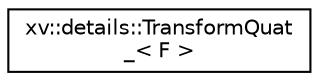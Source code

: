 digraph "Graphical Class Hierarchy"
{
 // LATEX_PDF_SIZE
  edge [fontname="Helvetica",fontsize="10",labelfontname="Helvetica",labelfontsize="10"];
  node [fontname="Helvetica",fontsize="10",shape=record];
  rankdir="LR";
  Node0 [label="xv::details::TransformQuat\l_\< F \>",height=0.2,width=0.4,color="black", fillcolor="white", style="filled",URL="$classxv_1_1details_1_1TransformQuat__.html",tooltip=" "];
}

